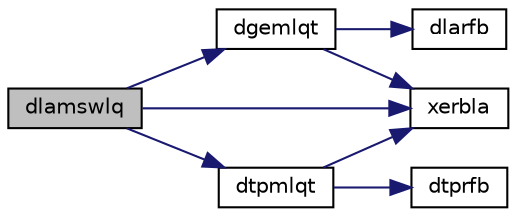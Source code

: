 digraph "dlamswlq"
{
 // LATEX_PDF_SIZE
  edge [fontname="Helvetica",fontsize="10",labelfontname="Helvetica",labelfontsize="10"];
  node [fontname="Helvetica",fontsize="10",shape=record];
  rankdir="LR";
  Node1 [label="dlamswlq",height=0.2,width=0.4,color="black", fillcolor="grey75", style="filled", fontcolor="black",tooltip="DLAMSWLQ"];
  Node1 -> Node2 [color="midnightblue",fontsize="10",style="solid",fontname="Helvetica"];
  Node2 [label="dgemlqt",height=0.2,width=0.4,color="black", fillcolor="white", style="filled",URL="$dgemlqt_8f.html#a464f0a0d80d32e6d6b164de84460e027",tooltip="DGEMLQT"];
  Node2 -> Node3 [color="midnightblue",fontsize="10",style="solid",fontname="Helvetica"];
  Node3 [label="dlarfb",height=0.2,width=0.4,color="black", fillcolor="white", style="filled",URL="$dlarfb_8f.html#a83c81583bd444e0cf021fb006cd9a5e8",tooltip="DLARFB applies a block reflector or its transpose to a general rectangular matrix."];
  Node2 -> Node4 [color="midnightblue",fontsize="10",style="solid",fontname="Helvetica"];
  Node4 [label="xerbla",height=0.2,width=0.4,color="black", fillcolor="white", style="filled",URL="$xerbla_8f.html#a377ee61015baf8dea7770b3a404b1c07",tooltip="XERBLA"];
  Node1 -> Node5 [color="midnightblue",fontsize="10",style="solid",fontname="Helvetica"];
  Node5 [label="dtpmlqt",height=0.2,width=0.4,color="black", fillcolor="white", style="filled",URL="$dtpmlqt_8f.html#a8adfaed6b2ff14a6cb33691f9d572fde",tooltip="DTPMLQT"];
  Node5 -> Node6 [color="midnightblue",fontsize="10",style="solid",fontname="Helvetica"];
  Node6 [label="dtprfb",height=0.2,width=0.4,color="black", fillcolor="white", style="filled",URL="$dtprfb_8f.html#aa6587111426ea9176a800939521c2586",tooltip="DTPRFB applies a real \"triangular-pentagonal\" block reflector to a real matrix, which is composed of ..."];
  Node5 -> Node4 [color="midnightblue",fontsize="10",style="solid",fontname="Helvetica"];
  Node1 -> Node4 [color="midnightblue",fontsize="10",style="solid",fontname="Helvetica"];
}
